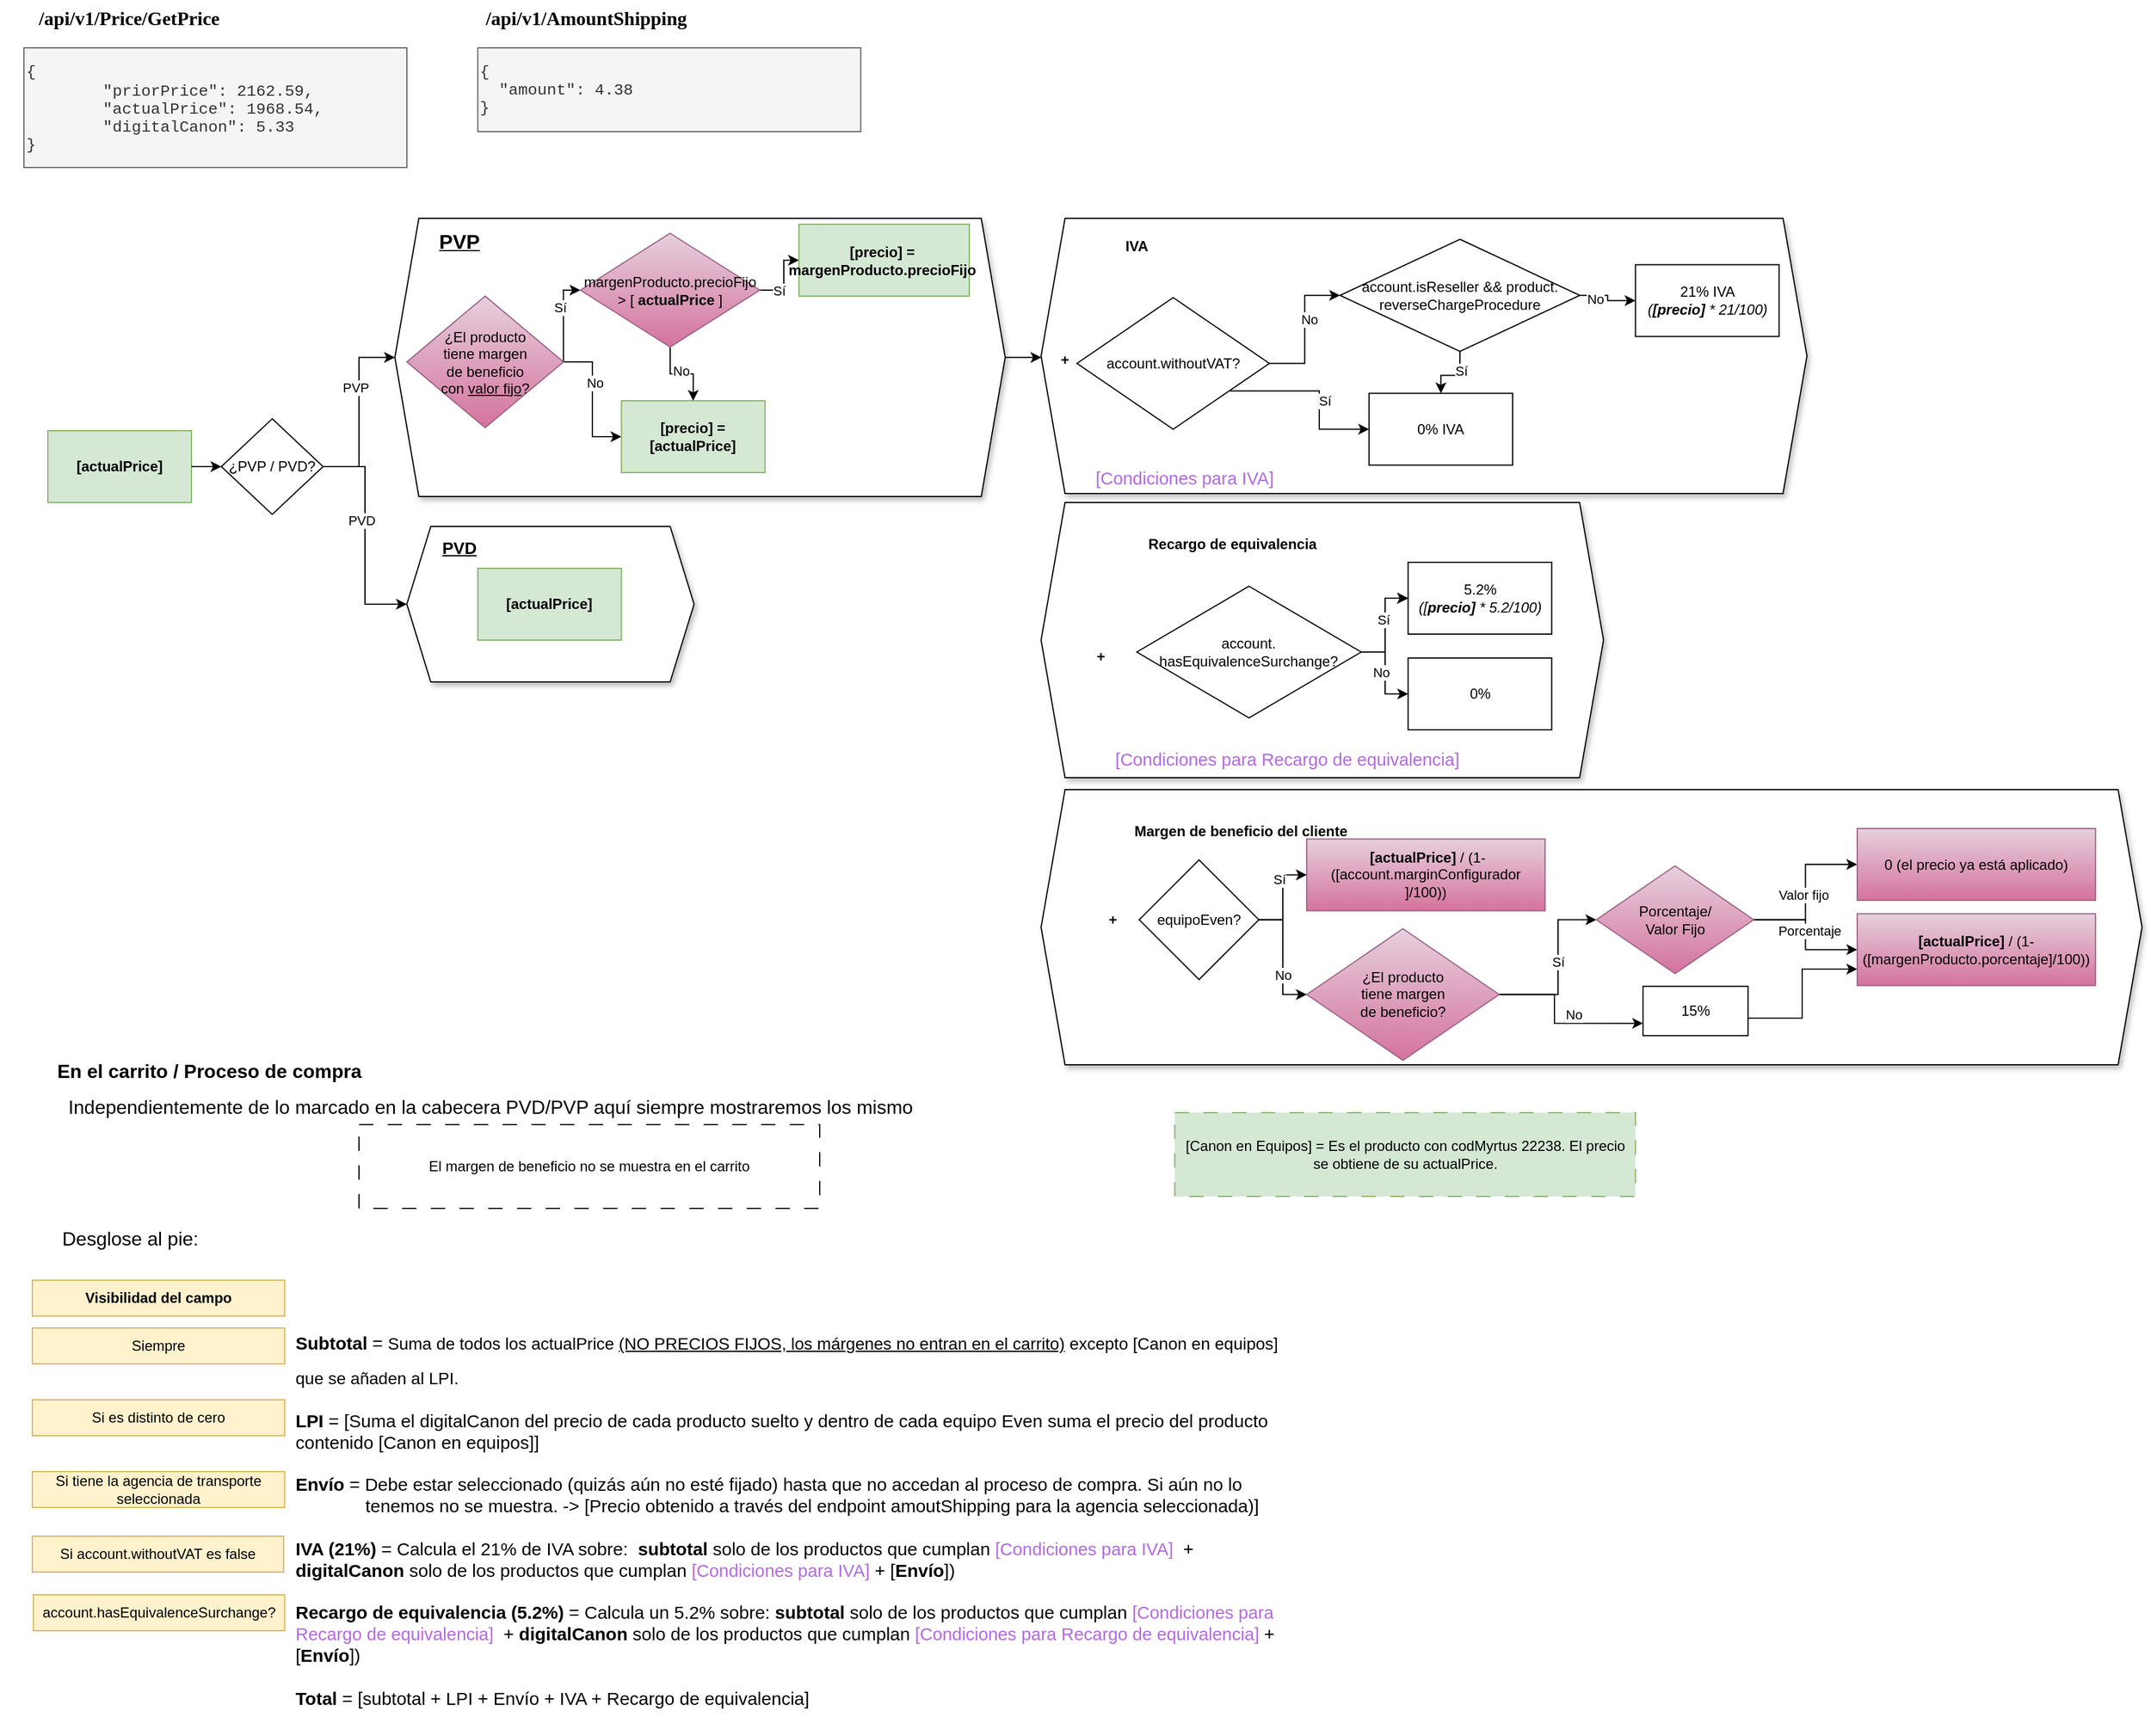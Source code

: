 <mxfile version="24.2.1" type="github">
  <diagram name="Página-1" id="fvp-vQnIGGh9xeoDT4wr">
    <mxGraphModel dx="1434" dy="806" grid="1" gridSize="10" guides="1" tooltips="1" connect="1" arrows="1" fold="1" page="1" pageScale="1" pageWidth="827" pageHeight="1169" math="0" shadow="0">
      <root>
        <mxCell id="0" />
        <mxCell id="1" parent="0" />
        <mxCell id="czyIPTa2PEXbSXycgInY-2" value="" style="shape=hexagon;perimeter=hexagonPerimeter2;whiteSpace=wrap;html=1;fixedSize=1;shadow=1;" vertex="1" parent="1">
          <mxGeometry x="870" y="700" width="920" height="230" as="geometry" />
        </mxCell>
        <mxCell id="czyIPTa2PEXbSXycgInY-1" value="" style="shape=hexagon;perimeter=hexagonPerimeter2;whiteSpace=wrap;html=1;fixedSize=1;shadow=1;" vertex="1" parent="1">
          <mxGeometry x="870" y="460" width="470" height="230" as="geometry" />
        </mxCell>
        <mxCell id="DRrjUMENBPjv4pgYB6PE-92" style="edgeStyle=orthogonalEdgeStyle;rounded=0;orthogonalLoop=1;jettySize=auto;html=1;" parent="1" source="DRrjUMENBPjv4pgYB6PE-76" target="DRrjUMENBPjv4pgYB6PE-12" edge="1">
          <mxGeometry relative="1" as="geometry">
            <Array as="points">
              <mxPoint x="935" y="339" />
              <mxPoint x="935" y="340" />
            </Array>
          </mxGeometry>
        </mxCell>
        <mxCell id="DRrjUMENBPjv4pgYB6PE-76" value="" style="shape=hexagon;perimeter=hexagonPerimeter2;whiteSpace=wrap;html=1;fixedSize=1;shadow=1;" parent="1" vertex="1">
          <mxGeometry x="330" y="222.5" width="510" height="232.5" as="geometry" />
        </mxCell>
        <mxCell id="DRrjUMENBPjv4pgYB6PE-1" value="&lt;p style=&quot;margin:0cm;line-height:normal;mso-layout-grid-align:&lt;br/&gt;none;text-autospace:none&quot; class=&quot;MsoNormal&quot;&gt;&lt;font face=&quot;Courier New&quot;&gt;&lt;span style=&quot;font-size: 13.333px;&quot;&gt;{&lt;/span&gt;&lt;/font&gt;&lt;/p&gt;&lt;p style=&quot;margin:0cm;line-height:normal;mso-layout-grid-align:&lt;br/&gt;none;text-autospace:none&quot; class=&quot;MsoNormal&quot;&gt;&lt;font face=&quot;Courier New&quot;&gt;&lt;span style=&quot;font-size: 13.333px; white-space: normal;&quot;&gt;&lt;span style=&quot;white-space:pre&quot;&gt;&#x9;&lt;/span&gt;&quot;priorPrice&quot;:&amp;nbsp;&lt;/span&gt;&lt;/font&gt;&lt;span style=&quot;background-color: initial; font-size: 13.333px;&quot;&gt;&lt;font face=&quot;Courier New&quot;&gt;2162.59&lt;/font&gt;&lt;/span&gt;&lt;span style=&quot;background-color: initial; font-size: 13.333px; font-family: &amp;quot;Courier New&amp;quot;;&quot;&gt;,&lt;/span&gt;&lt;/p&gt;&lt;p style=&quot;margin:0cm;line-height:normal;mso-layout-grid-align:&lt;br/&gt;none;text-autospace:none&quot; class=&quot;MsoNormal&quot;&gt;&lt;font face=&quot;Courier New&quot;&gt;&lt;span style=&quot;font-size: 13.333px; white-space: normal;&quot;&gt;&lt;span style=&quot;white-space:pre&quot;&gt;&#x9;&lt;/span&gt;&quot;actualPrice&quot;: 1968.54,&lt;/span&gt;&lt;/font&gt;&lt;/p&gt;&lt;p style=&quot;margin:0cm;line-height:normal;mso-layout-grid-align:&lt;br/&gt;none;text-autospace:none&quot; class=&quot;MsoNormal&quot;&gt;&lt;font face=&quot;Courier New&quot;&gt;&lt;span style=&quot;font-size: 13.333px; white-space: normal;&quot;&gt;&lt;span style=&quot;white-space:pre&quot;&gt;&#x9;&lt;/span&gt;&quot;digitalCanon&quot;: 5.33&lt;/span&gt;&lt;/font&gt;&lt;/p&gt;&lt;p style=&quot;margin:0cm;line-height:normal;mso-layout-grid-align:&lt;br/&gt;none;text-autospace:none&quot; class=&quot;MsoNormal&quot;&gt;&lt;font face=&quot;Courier New&quot;&gt;&lt;span style=&quot;font-size: 13.333px;&quot;&gt;}&lt;/span&gt;&lt;/font&gt;&lt;/p&gt;" style="text;html=1;align=left;verticalAlign=middle;whiteSpace=wrap;rounded=0;fillColor=#f5f5f5;fontColor=#333333;strokeColor=#666666;" parent="1" vertex="1">
          <mxGeometry x="20" y="80" width="320" height="100" as="geometry" />
        </mxCell>
        <mxCell id="DRrjUMENBPjv4pgYB6PE-4" value="&lt;span style=&quot;font-size:12.0pt;mso-bidi-font-size:11.0pt;&lt;br/&gt;line-height:150%;font-family:Muli;mso-ascii-theme-font:minor-latin;mso-fareast-font-family:&lt;br/&gt;Muli;mso-fareast-theme-font:minor-latin;mso-hansi-theme-font:minor-latin;&lt;br/&gt;mso-bidi-font-family:&amp;quot;Times New Roman&amp;quot;;mso-bidi-theme-font:minor-bidi;&lt;br/&gt;color:#323030;mso-themecolor:accent5;mso-themeshade:191;mso-ansi-language:ES;&lt;br/&gt;mso-fareast-language:EN-US;mso-bidi-language:AR-SA&quot;&gt;&lt;b&gt;/api/v1/Price/GetPrice&lt;/b&gt;&amp;nbsp;&lt;/span&gt;" style="text;html=1;align=center;verticalAlign=middle;whiteSpace=wrap;rounded=0;" parent="1" vertex="1">
          <mxGeometry y="40" width="220" height="30" as="geometry" />
        </mxCell>
        <mxCell id="DRrjUMENBPjv4pgYB6PE-5" value="&lt;b&gt;[actualPrice]&lt;/b&gt;" style="rounded=0;whiteSpace=wrap;html=1;fillColor=#d5e8d4;strokeColor=#82b366;" parent="1" vertex="1">
          <mxGeometry x="40" y="400" width="120" height="60" as="geometry" />
        </mxCell>
        <mxCell id="DRrjUMENBPjv4pgYB6PE-6" style="edgeStyle=orthogonalEdgeStyle;rounded=0;orthogonalLoop=1;jettySize=auto;html=1;entryX=0;entryY=0.5;entryDx=0;entryDy=0;" parent="1" source="DRrjUMENBPjv4pgYB6PE-10" target="DRrjUMENBPjv4pgYB6PE-76" edge="1">
          <mxGeometry relative="1" as="geometry">
            <mxPoint x="290" y="300" as="targetPoint" />
          </mxGeometry>
        </mxCell>
        <mxCell id="DRrjUMENBPjv4pgYB6PE-7" value="PVP" style="edgeLabel;html=1;align=center;verticalAlign=middle;resizable=0;points=[];" parent="DRrjUMENBPjv4pgYB6PE-6" vertex="1" connectable="0">
          <mxGeometry x="0.257" y="3" relative="1" as="geometry">
            <mxPoint y="-1" as="offset" />
          </mxGeometry>
        </mxCell>
        <mxCell id="DRrjUMENBPjv4pgYB6PE-8" style="edgeStyle=orthogonalEdgeStyle;rounded=0;orthogonalLoop=1;jettySize=auto;html=1;entryX=0;entryY=0.5;entryDx=0;entryDy=0;" parent="1" source="DRrjUMENBPjv4pgYB6PE-10" target="DRrjUMENBPjv4pgYB6PE-14" edge="1">
          <mxGeometry relative="1" as="geometry">
            <mxPoint x="435" y="544.5" as="targetPoint" />
          </mxGeometry>
        </mxCell>
        <mxCell id="DRrjUMENBPjv4pgYB6PE-9" value="PVD" style="edgeLabel;html=1;align=center;verticalAlign=middle;resizable=0;points=[];" parent="DRrjUMENBPjv4pgYB6PE-8" vertex="1" connectable="0">
          <mxGeometry x="-0.125" y="-3" relative="1" as="geometry">
            <mxPoint y="-1" as="offset" />
          </mxGeometry>
        </mxCell>
        <mxCell id="DRrjUMENBPjv4pgYB6PE-10" value="¿PVP / PVD?" style="rhombus;whiteSpace=wrap;html=1;" parent="1" vertex="1">
          <mxGeometry x="185" y="390" width="85" height="80" as="geometry" />
        </mxCell>
        <mxCell id="DRrjUMENBPjv4pgYB6PE-11" style="edgeStyle=orthogonalEdgeStyle;rounded=0;orthogonalLoop=1;jettySize=auto;html=1;entryX=0;entryY=0.5;entryDx=0;entryDy=0;" parent="1" source="DRrjUMENBPjv4pgYB6PE-5" target="DRrjUMENBPjv4pgYB6PE-10" edge="1">
          <mxGeometry relative="1" as="geometry">
            <mxPoint x="310" y="440" as="targetPoint" />
            <Array as="points" />
          </mxGeometry>
        </mxCell>
        <mxCell id="DRrjUMENBPjv4pgYB6PE-12" value="" style="shape=hexagon;perimeter=hexagonPerimeter2;whiteSpace=wrap;html=1;fixedSize=1;shadow=1;" parent="1" vertex="1">
          <mxGeometry x="870" y="222.5" width="640" height="230" as="geometry" />
        </mxCell>
        <mxCell id="DRrjUMENBPjv4pgYB6PE-13" value="&lt;b&gt;&lt;font style=&quot;font-size: 17px;&quot;&gt;&lt;u&gt;PVP&lt;/u&gt;&lt;/font&gt;&lt;/b&gt;" style="text;html=1;strokeColor=none;fillColor=none;align=center;verticalAlign=middle;whiteSpace=wrap;rounded=0;" parent="1" vertex="1">
          <mxGeometry x="354.0" y="227.5" width="60" height="30" as="geometry" />
        </mxCell>
        <mxCell id="DRrjUMENBPjv4pgYB6PE-14" value="" style="shape=hexagon;perimeter=hexagonPerimeter2;whiteSpace=wrap;html=1;fixedSize=1;shadow=1;" parent="1" vertex="1">
          <mxGeometry x="340" y="480" width="240" height="130" as="geometry" />
        </mxCell>
        <mxCell id="DRrjUMENBPjv4pgYB6PE-16" value="&lt;b&gt;[actualPrice]&lt;/b&gt;" style="rounded=0;whiteSpace=wrap;html=1;fillColor=#d5e8d4;strokeColor=#82b366;" parent="1" vertex="1">
          <mxGeometry x="399.29" y="515" width="120" height="60" as="geometry" />
        </mxCell>
        <mxCell id="DRrjUMENBPjv4pgYB6PE-17" style="edgeStyle=orthogonalEdgeStyle;rounded=0;orthogonalLoop=1;jettySize=auto;html=1;entryX=0;entryY=0.75;entryDx=0;entryDy=0;" parent="1" source="DRrjUMENBPjv4pgYB6PE-21" target="DRrjUMENBPjv4pgYB6PE-50" edge="1">
          <mxGeometry relative="1" as="geometry">
            <mxPoint x="1362" y="903.75" as="targetPoint" />
            <Array as="points">
              <mxPoint x="1299" y="871" />
              <mxPoint x="1299" y="895" />
            </Array>
          </mxGeometry>
        </mxCell>
        <mxCell id="DRrjUMENBPjv4pgYB6PE-18" value="No" style="edgeLabel;html=1;align=center;verticalAlign=middle;resizable=0;points=[];" parent="DRrjUMENBPjv4pgYB6PE-17" vertex="1" connectable="0">
          <mxGeometry x="-0.033" y="3" relative="1" as="geometry">
            <mxPoint x="13" y="-7" as="offset" />
          </mxGeometry>
        </mxCell>
        <mxCell id="DRrjUMENBPjv4pgYB6PE-19" style="edgeStyle=orthogonalEdgeStyle;rounded=0;orthogonalLoop=1;jettySize=auto;html=1;exitX=1;exitY=0.5;exitDx=0;exitDy=0;entryX=0;entryY=0.5;entryDx=0;entryDy=0;" parent="1" source="DRrjUMENBPjv4pgYB6PE-21" target="DRrjUMENBPjv4pgYB6PE-56" edge="1">
          <mxGeometry relative="1" as="geometry">
            <Array as="points">
              <mxPoint x="1302" y="871" />
              <mxPoint x="1302" y="809" />
            </Array>
          </mxGeometry>
        </mxCell>
        <mxCell id="DRrjUMENBPjv4pgYB6PE-20" value="Sí" style="edgeLabel;html=1;align=center;verticalAlign=middle;resizable=0;points=[];" parent="DRrjUMENBPjv4pgYB6PE-19" vertex="1" connectable="0">
          <mxGeometry x="-0.229" relative="1" as="geometry">
            <mxPoint y="-21" as="offset" />
          </mxGeometry>
        </mxCell>
        <mxCell id="DRrjUMENBPjv4pgYB6PE-21" value="¿El producto&lt;br&gt;tiene margen &lt;br&gt;de beneficio?" style="rhombus;whiteSpace=wrap;html=1;fillColor=#e6d0de;gradientColor=#d5739d;strokeColor=#996185;" parent="1" vertex="1">
          <mxGeometry x="1092" y="816.25" width="160.77" height="110" as="geometry" />
        </mxCell>
        <mxCell id="DRrjUMENBPjv4pgYB6PE-24" style="edgeStyle=orthogonalEdgeStyle;rounded=0;orthogonalLoop=1;jettySize=auto;html=1;entryX=0;entryY=0.5;entryDx=0;entryDy=0;exitX=0.796;exitY=0.709;exitDx=0;exitDy=0;exitPerimeter=0;" parent="1" source="DRrjUMENBPjv4pgYB6PE-28" target="DRrjUMENBPjv4pgYB6PE-30" edge="1">
          <mxGeometry relative="1" as="geometry">
            <mxPoint x="1044.85" y="363.75" as="sourcePoint" />
          </mxGeometry>
        </mxCell>
        <mxCell id="DRrjUMENBPjv4pgYB6PE-25" value="Sí" style="edgeLabel;html=1;align=center;verticalAlign=middle;resizable=0;points=[];" parent="DRrjUMENBPjv4pgYB6PE-24" vertex="1" connectable="0">
          <mxGeometry x="0.115" y="4" relative="1" as="geometry">
            <mxPoint as="offset" />
          </mxGeometry>
        </mxCell>
        <mxCell id="DRrjUMENBPjv4pgYB6PE-26" style="edgeStyle=orthogonalEdgeStyle;rounded=0;orthogonalLoop=1;jettySize=auto;html=1;" parent="1" source="DRrjUMENBPjv4pgYB6PE-28" target="DRrjUMENBPjv4pgYB6PE-49" edge="1">
          <mxGeometry relative="1" as="geometry" />
        </mxCell>
        <mxCell id="DRrjUMENBPjv4pgYB6PE-27" value="No" style="edgeLabel;html=1;align=center;verticalAlign=middle;resizable=0;points=[];" parent="DRrjUMENBPjv4pgYB6PE-26" vertex="1" connectable="0">
          <mxGeometry x="0.157" y="-3" relative="1" as="geometry">
            <mxPoint as="offset" />
          </mxGeometry>
        </mxCell>
        <mxCell id="DRrjUMENBPjv4pgYB6PE-28" value="account.withoutVAT?" style="rhombus;whiteSpace=wrap;html=1;" parent="1" vertex="1">
          <mxGeometry x="900" y="288.75" width="160.77" height="110" as="geometry" />
        </mxCell>
        <mxCell id="DRrjUMENBPjv4pgYB6PE-29" value="21% IVA&lt;div&gt;&lt;i&gt;(&lt;b&gt;[precio] &lt;/b&gt;* 21/100)&lt;/i&gt;&lt;/div&gt;" style="whiteSpace=wrap;html=1;" parent="1" vertex="1">
          <mxGeometry x="1366.705" y="261.25" width="120" height="60" as="geometry" />
        </mxCell>
        <mxCell id="DRrjUMENBPjv4pgYB6PE-30" value="0% IVA" style="whiteSpace=wrap;html=1;" parent="1" vertex="1">
          <mxGeometry x="1144.075" y="368.75" width="120" height="60" as="geometry" />
        </mxCell>
        <mxCell id="DRrjUMENBPjv4pgYB6PE-31" value="&lt;b&gt;+&lt;/b&gt;" style="text;html=1;strokeColor=none;fillColor=none;align=center;verticalAlign=middle;whiteSpace=wrap;rounded=0;" parent="1" vertex="1">
          <mxGeometry x="890" y="573.75" width="60" height="30" as="geometry" />
        </mxCell>
        <mxCell id="DRrjUMENBPjv4pgYB6PE-32" value="" style="edgeStyle=orthogonalEdgeStyle;rounded=0;orthogonalLoop=1;jettySize=auto;html=1;" parent="1" source="DRrjUMENBPjv4pgYB6PE-38" target="DRrjUMENBPjv4pgYB6PE-39" edge="1">
          <mxGeometry relative="1" as="geometry" />
        </mxCell>
        <mxCell id="DRrjUMENBPjv4pgYB6PE-33" value="" style="edgeStyle=orthogonalEdgeStyle;rounded=0;orthogonalLoop=1;jettySize=auto;html=1;" parent="1" source="DRrjUMENBPjv4pgYB6PE-38" target="DRrjUMENBPjv4pgYB6PE-39" edge="1">
          <mxGeometry relative="1" as="geometry" />
        </mxCell>
        <mxCell id="DRrjUMENBPjv4pgYB6PE-34" value="" style="edgeStyle=orthogonalEdgeStyle;rounded=0;orthogonalLoop=1;jettySize=auto;html=1;" parent="1" source="DRrjUMENBPjv4pgYB6PE-38" target="DRrjUMENBPjv4pgYB6PE-39" edge="1">
          <mxGeometry relative="1" as="geometry" />
        </mxCell>
        <mxCell id="DRrjUMENBPjv4pgYB6PE-35" value="Sí" style="edgeLabel;html=1;align=center;verticalAlign=middle;resizable=0;points=[];" parent="DRrjUMENBPjv4pgYB6PE-34" vertex="1" connectable="0">
          <mxGeometry x="0.121" y="3" relative="1" as="geometry">
            <mxPoint x="1" as="offset" />
          </mxGeometry>
        </mxCell>
        <mxCell id="DRrjUMENBPjv4pgYB6PE-36" style="edgeStyle=orthogonalEdgeStyle;rounded=0;orthogonalLoop=1;jettySize=auto;html=1;" parent="1" source="DRrjUMENBPjv4pgYB6PE-38" target="DRrjUMENBPjv4pgYB6PE-40" edge="1">
          <mxGeometry relative="1" as="geometry" />
        </mxCell>
        <mxCell id="DRrjUMENBPjv4pgYB6PE-37" value="No" style="edgeLabel;html=1;align=center;verticalAlign=middle;resizable=0;points=[];" parent="DRrjUMENBPjv4pgYB6PE-36" vertex="1" connectable="0">
          <mxGeometry x="-0.02" y="-4" relative="1" as="geometry">
            <mxPoint as="offset" />
          </mxGeometry>
        </mxCell>
        <mxCell id="DRrjUMENBPjv4pgYB6PE-38" value="&lt;font style=&quot;font-size: 12px;&quot;&gt;account.&lt;br&gt;hasEquivalenceSurchange?&lt;/font&gt;" style="rhombus;whiteSpace=wrap;html=1;" parent="1" vertex="1">
          <mxGeometry x="950" y="530" width="187.48" height="110" as="geometry" />
        </mxCell>
        <mxCell id="DRrjUMENBPjv4pgYB6PE-39" value="5.2%&lt;div&gt;&lt;i&gt;([&lt;b&gt;precio] &lt;/b&gt;* 5.2/100)&lt;/i&gt;&lt;br&gt;&lt;/div&gt;" style="whiteSpace=wrap;html=1;" parent="1" vertex="1">
          <mxGeometry x="1176.705" y="510" width="120" height="60" as="geometry" />
        </mxCell>
        <mxCell id="DRrjUMENBPjv4pgYB6PE-40" value="0%" style="whiteSpace=wrap;html=1;" parent="1" vertex="1">
          <mxGeometry x="1176.705" y="590" width="120" height="60" as="geometry" />
        </mxCell>
        <mxCell id="DRrjUMENBPjv4pgYB6PE-41" value="&lt;b&gt;+&lt;/b&gt;" style="text;html=1;strokeColor=none;fillColor=none;align=center;verticalAlign=middle;whiteSpace=wrap;rounded=0;" parent="1" vertex="1">
          <mxGeometry x="900" y="793.75" width="60" height="30" as="geometry" />
        </mxCell>
        <mxCell id="DRrjUMENBPjv4pgYB6PE-42" value="&lt;b&gt;IVA&lt;/b&gt;" style="text;html=1;strokeColor=none;fillColor=none;align=center;verticalAlign=middle;whiteSpace=wrap;rounded=0;" parent="1" vertex="1">
          <mxGeometry x="920" y="231.25" width="60" height="30" as="geometry" />
        </mxCell>
        <mxCell id="DRrjUMENBPjv4pgYB6PE-43" value="&lt;b&gt;Recargo de equivalencia&lt;/b&gt;" style="text;html=1;strokeColor=none;fillColor=none;align=center;verticalAlign=middle;whiteSpace=wrap;rounded=0;" parent="1" vertex="1">
          <mxGeometry x="930" y="480" width="200" height="30" as="geometry" />
        </mxCell>
        <mxCell id="DRrjUMENBPjv4pgYB6PE-45" style="edgeStyle=orthogonalEdgeStyle;rounded=0;orthogonalLoop=1;jettySize=auto;html=1;" parent="1" source="DRrjUMENBPjv4pgYB6PE-49" target="DRrjUMENBPjv4pgYB6PE-30" edge="1">
          <mxGeometry relative="1" as="geometry">
            <mxPoint x="1220" y="358.75" as="targetPoint" />
          </mxGeometry>
        </mxCell>
        <mxCell id="DRrjUMENBPjv4pgYB6PE-46" value="Sí" style="edgeLabel;html=1;align=center;verticalAlign=middle;resizable=0;points=[];" parent="DRrjUMENBPjv4pgYB6PE-45" vertex="1" connectable="0">
          <mxGeometry x="-0.379" y="1" relative="1" as="geometry">
            <mxPoint as="offset" />
          </mxGeometry>
        </mxCell>
        <mxCell id="DRrjUMENBPjv4pgYB6PE-47" style="edgeStyle=orthogonalEdgeStyle;rounded=0;orthogonalLoop=1;jettySize=auto;html=1;entryX=0;entryY=0.5;entryDx=0;entryDy=0;" parent="1" source="DRrjUMENBPjv4pgYB6PE-49" target="DRrjUMENBPjv4pgYB6PE-29" edge="1">
          <mxGeometry relative="1" as="geometry" />
        </mxCell>
        <mxCell id="DRrjUMENBPjv4pgYB6PE-48" value="No" style="edgeLabel;html=1;align=center;verticalAlign=middle;resizable=0;points=[];" parent="DRrjUMENBPjv4pgYB6PE-47" vertex="1" connectable="0">
          <mxGeometry x="-0.546" y="-3" relative="1" as="geometry">
            <mxPoint x="1" as="offset" />
          </mxGeometry>
        </mxCell>
        <mxCell id="DRrjUMENBPjv4pgYB6PE-49" value="account.isReseller &amp;amp;&amp;amp; product.&lt;br&gt;reverseChargeProcedure" style="rhombus;whiteSpace=wrap;html=1;" parent="1" vertex="1">
          <mxGeometry x="1119.8" y="240" width="200.39" height="93.75" as="geometry" />
        </mxCell>
        <mxCell id="DRrjUMENBPjv4pgYB6PE-94" style="edgeStyle=orthogonalEdgeStyle;rounded=0;orthogonalLoop=1;jettySize=auto;html=1;entryX=0;entryY=0.771;entryDx=0;entryDy=0;entryPerimeter=0;" parent="1" source="DRrjUMENBPjv4pgYB6PE-50" target="DRrjUMENBPjv4pgYB6PE-57" edge="1">
          <mxGeometry relative="1" as="geometry">
            <mxPoint x="1532" y="850" as="targetPoint" />
            <Array as="points">
              <mxPoint x="1506" y="891" />
              <mxPoint x="1506" y="850" />
            </Array>
          </mxGeometry>
        </mxCell>
        <mxCell id="DRrjUMENBPjv4pgYB6PE-50" value="15%" style="whiteSpace=wrap;html=1;" parent="1" vertex="1">
          <mxGeometry x="1373" y="864.38" width="87.76" height="41.25" as="geometry" />
        </mxCell>
        <mxCell id="DRrjUMENBPjv4pgYB6PE-51" value="&lt;b&gt;Margen de beneficio del cliente&lt;/b&gt;" style="text;html=1;strokeColor=none;fillColor=none;align=center;verticalAlign=middle;whiteSpace=wrap;rounded=0;" parent="1" vertex="1">
          <mxGeometry x="937.48" y="720" width="200" height="30" as="geometry" />
        </mxCell>
        <mxCell id="DRrjUMENBPjv4pgYB6PE-52" value="" style="edgeStyle=orthogonalEdgeStyle;rounded=0;orthogonalLoop=1;jettySize=auto;html=1;" parent="1" source="DRrjUMENBPjv4pgYB6PE-56" target="DRrjUMENBPjv4pgYB6PE-57" edge="1">
          <mxGeometry relative="1" as="geometry" />
        </mxCell>
        <mxCell id="DRrjUMENBPjv4pgYB6PE-53" value="Porcentaje" style="edgeLabel;html=1;align=center;verticalAlign=middle;resizable=0;points=[];" parent="DRrjUMENBPjv4pgYB6PE-52" vertex="1" connectable="0">
          <mxGeometry x="-0.061" y="3" relative="1" as="geometry">
            <mxPoint as="offset" />
          </mxGeometry>
        </mxCell>
        <mxCell id="DRrjUMENBPjv4pgYB6PE-54" style="edgeStyle=orthogonalEdgeStyle;rounded=0;orthogonalLoop=1;jettySize=auto;html=1;entryX=0;entryY=0.5;entryDx=0;entryDy=0;" parent="1" source="DRrjUMENBPjv4pgYB6PE-56" target="DRrjUMENBPjv4pgYB6PE-58" edge="1">
          <mxGeometry relative="1" as="geometry" />
        </mxCell>
        <mxCell id="DRrjUMENBPjv4pgYB6PE-55" value="Valor fijo" style="edgeLabel;html=1;align=center;verticalAlign=middle;resizable=0;points=[];" parent="DRrjUMENBPjv4pgYB6PE-54" vertex="1" connectable="0">
          <mxGeometry x="-0.028" y="2" relative="1" as="geometry">
            <mxPoint as="offset" />
          </mxGeometry>
        </mxCell>
        <mxCell id="DRrjUMENBPjv4pgYB6PE-56" value="Porcentaje/&lt;br&gt;Valor Fijo" style="rhombus;whiteSpace=wrap;html=1;fillColor=#e6d0de;gradientColor=#d5739d;strokeColor=#996185;" parent="1" vertex="1">
          <mxGeometry x="1333.99" y="763.75" width="131.54" height="90" as="geometry" />
        </mxCell>
        <mxCell id="DRrjUMENBPjv4pgYB6PE-57" value="&lt;b&gt;[actualPrice]&lt;/b&gt; / (1-([margenProducto.porcentaje]/100))" style="whiteSpace=wrap;html=1;fillColor=#e6d0de;strokeColor=#996185;gradientColor=#d5739d;" parent="1" vertex="1">
          <mxGeometry x="1552" y="803.75" width="199.16" height="60" as="geometry" />
        </mxCell>
        <mxCell id="DRrjUMENBPjv4pgYB6PE-58" value="0 (el precio ya está aplicado)" style="whiteSpace=wrap;html=1;fillColor=#e6d0de;strokeColor=#996185;gradientColor=#d5739d;" parent="1" vertex="1">
          <mxGeometry x="1552" y="732.5" width="199.16" height="60" as="geometry" />
        </mxCell>
        <mxCell id="DRrjUMENBPjv4pgYB6PE-59" style="edgeStyle=orthogonalEdgeStyle;rounded=0;orthogonalLoop=1;jettySize=auto;html=1;" parent="1" source="DRrjUMENBPjv4pgYB6PE-63" target="DRrjUMENBPjv4pgYB6PE-64" edge="1">
          <mxGeometry relative="1" as="geometry" />
        </mxCell>
        <mxCell id="DRrjUMENBPjv4pgYB6PE-60" value="Sí" style="edgeLabel;html=1;align=center;verticalAlign=middle;resizable=0;points=[];" parent="DRrjUMENBPjv4pgYB6PE-59" vertex="1" connectable="0">
          <mxGeometry x="0.397" y="3" relative="1" as="geometry">
            <mxPoint as="offset" />
          </mxGeometry>
        </mxCell>
        <mxCell id="DRrjUMENBPjv4pgYB6PE-61" style="edgeStyle=orthogonalEdgeStyle;rounded=0;orthogonalLoop=1;jettySize=auto;html=1;entryX=0;entryY=0.5;entryDx=0;entryDy=0;" parent="1" source="DRrjUMENBPjv4pgYB6PE-63" target="DRrjUMENBPjv4pgYB6PE-21" edge="1">
          <mxGeometry relative="1" as="geometry" />
        </mxCell>
        <mxCell id="DRrjUMENBPjv4pgYB6PE-62" value="No" style="edgeLabel;html=1;align=center;verticalAlign=middle;resizable=0;points=[];" parent="DRrjUMENBPjv4pgYB6PE-61" vertex="1" connectable="0">
          <mxGeometry x="0.288" relative="1" as="geometry">
            <mxPoint as="offset" />
          </mxGeometry>
        </mxCell>
        <mxCell id="DRrjUMENBPjv4pgYB6PE-63" value="equipoEven?" style="rhombus;whiteSpace=wrap;html=1;" parent="1" vertex="1">
          <mxGeometry x="952" y="758.75" width="100" height="100" as="geometry" />
        </mxCell>
        <mxCell id="DRrjUMENBPjv4pgYB6PE-64" value="&lt;b&gt;&amp;nbsp;[actualPrice]&lt;/b&gt; / (1-([account.marginConfigurador&lt;br&gt;]/100))" style="whiteSpace=wrap;html=1;fillColor=#e6d0de;strokeColor=#996185;gradientColor=#d5739d;" parent="1" vertex="1">
          <mxGeometry x="1092" y="741.25" width="199.16" height="60" as="geometry" />
        </mxCell>
        <mxCell id="DRrjUMENBPjv4pgYB6PE-78" value="&lt;b&gt;&lt;u&gt;&lt;font style=&quot;font-size: 14px;&quot;&gt;PVD&lt;/font&gt;&lt;/u&gt;&lt;/b&gt;" style="text;html=1;strokeColor=none;fillColor=none;align=center;verticalAlign=middle;whiteSpace=wrap;rounded=0;" parent="1" vertex="1">
          <mxGeometry x="354" y="482.5" width="60" height="30" as="geometry" />
        </mxCell>
        <mxCell id="DRrjUMENBPjv4pgYB6PE-79" value="&lt;b&gt;[precio] = [actualPrice]&lt;/b&gt;" style="rounded=0;whiteSpace=wrap;html=1;fillColor=#d5e8d4;strokeColor=#82b366;" parent="1" vertex="1">
          <mxGeometry x="519.29" y="375" width="120" height="60" as="geometry" />
        </mxCell>
        <mxCell id="DRrjUMENBPjv4pgYB6PE-81" style="edgeStyle=orthogonalEdgeStyle;rounded=0;orthogonalLoop=1;jettySize=auto;html=1;exitX=1;exitY=0.5;exitDx=0;exitDy=0;entryX=0;entryY=0.5;entryDx=0;entryDy=0;" parent="1" source="DRrjUMENBPjv4pgYB6PE-85" target="DRrjUMENBPjv4pgYB6PE-90" edge="1">
          <mxGeometry relative="1" as="geometry">
            <Array as="points">
              <mxPoint x="471" y="283" />
            </Array>
          </mxGeometry>
        </mxCell>
        <mxCell id="DRrjUMENBPjv4pgYB6PE-82" value="Sí" style="edgeLabel;html=1;align=center;verticalAlign=middle;resizable=0;points=[];" parent="DRrjUMENBPjv4pgYB6PE-81" vertex="1" connectable="0">
          <mxGeometry x="0.25" y="3" relative="1" as="geometry">
            <mxPoint y="1" as="offset" />
          </mxGeometry>
        </mxCell>
        <mxCell id="DRrjUMENBPjv4pgYB6PE-83" style="edgeStyle=orthogonalEdgeStyle;rounded=0;orthogonalLoop=1;jettySize=auto;html=1;exitX=1;exitY=0.5;exitDx=0;exitDy=0;" parent="1" source="DRrjUMENBPjv4pgYB6PE-85" target="DRrjUMENBPjv4pgYB6PE-79" edge="1">
          <mxGeometry relative="1" as="geometry" />
        </mxCell>
        <mxCell id="DRrjUMENBPjv4pgYB6PE-84" value="No" style="edgeLabel;html=1;align=center;verticalAlign=middle;resizable=0;points=[];" parent="DRrjUMENBPjv4pgYB6PE-83" vertex="1" connectable="0">
          <mxGeometry x="-0.262" y="2" relative="1" as="geometry">
            <mxPoint as="offset" />
          </mxGeometry>
        </mxCell>
        <mxCell id="DRrjUMENBPjv4pgYB6PE-85" value="¿El producto&lt;br&gt;tiene margen &lt;br&gt;de beneficio &lt;br&gt;con &lt;u&gt;valor fijo&lt;/u&gt;?" style="rhombus;whiteSpace=wrap;html=1;fillColor=#e6d0de;gradientColor=#d5739d;strokeColor=#996185;" parent="1" vertex="1">
          <mxGeometry x="340" y="287.5" width="130.84" height="110" as="geometry" />
        </mxCell>
        <mxCell id="DRrjUMENBPjv4pgYB6PE-86" style="edgeStyle=orthogonalEdgeStyle;rounded=0;orthogonalLoop=1;jettySize=auto;html=1;entryX=0;entryY=0.5;entryDx=0;entryDy=0;" parent="1" source="DRrjUMENBPjv4pgYB6PE-90" target="DRrjUMENBPjv4pgYB6PE-91" edge="1">
          <mxGeometry relative="1" as="geometry" />
        </mxCell>
        <mxCell id="DRrjUMENBPjv4pgYB6PE-87" value="Sí" style="edgeLabel;html=1;align=center;verticalAlign=middle;resizable=0;points=[];" parent="DRrjUMENBPjv4pgYB6PE-86" vertex="1" connectable="0">
          <mxGeometry x="-0.298" y="4" relative="1" as="geometry">
            <mxPoint y="1" as="offset" />
          </mxGeometry>
        </mxCell>
        <mxCell id="DRrjUMENBPjv4pgYB6PE-88" style="edgeStyle=orthogonalEdgeStyle;rounded=0;orthogonalLoop=1;jettySize=auto;html=1;entryX=0.5;entryY=0;entryDx=0;entryDy=0;" parent="1" source="DRrjUMENBPjv4pgYB6PE-90" target="DRrjUMENBPjv4pgYB6PE-79" edge="1">
          <mxGeometry relative="1" as="geometry" />
        </mxCell>
        <mxCell id="DRrjUMENBPjv4pgYB6PE-89" value="No" style="edgeLabel;html=1;align=center;verticalAlign=middle;resizable=0;points=[];" parent="DRrjUMENBPjv4pgYB6PE-88" vertex="1" connectable="0">
          <mxGeometry x="-0.024" y="4" relative="1" as="geometry">
            <mxPoint y="1" as="offset" />
          </mxGeometry>
        </mxCell>
        <mxCell id="DRrjUMENBPjv4pgYB6PE-90" value="margenProducto.precioFijo &amp;gt; [&lt;b&gt;&amp;nbsp;actualPrice&lt;/b&gt;&amp;nbsp;]" style="rhombus;whiteSpace=wrap;html=1;fillColor=#e6d0de;gradientColor=#d5739d;strokeColor=#996185;" parent="1" vertex="1">
          <mxGeometry x="485.06" y="235" width="149.87" height="95" as="geometry" />
        </mxCell>
        <mxCell id="DRrjUMENBPjv4pgYB6PE-91" value="&lt;b&gt;[precio] =&amp;nbsp;&lt;br&gt;margenProducto.precioFijo&amp;nbsp;&lt;/b&gt;" style="rounded=0;whiteSpace=wrap;html=1;fillColor=#d5e8d4;strokeColor=#82b366;" parent="1" vertex="1">
          <mxGeometry x="667.63" y="227.5" width="142.37" height="60" as="geometry" />
        </mxCell>
        <mxCell id="DRrjUMENBPjv4pgYB6PE-93" value="&lt;b&gt;+&lt;/b&gt;" style="text;html=1;strokeColor=none;fillColor=none;align=center;verticalAlign=middle;whiteSpace=wrap;rounded=0;" parent="1" vertex="1">
          <mxGeometry x="860" y="326.25" width="60" height="30" as="geometry" />
        </mxCell>
        <mxCell id="czyIPTa2PEXbSXycgInY-4" value="En el carrito / Proceso de compra" style="text;html=1;align=center;verticalAlign=middle;whiteSpace=wrap;rounded=0;fontStyle=1;fontSize=16;" vertex="1" parent="1">
          <mxGeometry x="20" y="920" width="310" height="30" as="geometry" />
        </mxCell>
        <mxCell id="czyIPTa2PEXbSXycgInY-5" value="El margen de beneficio no se muestra en el carrito" style="whiteSpace=wrap;html=1;dashed=1;dashPattern=12 12;" vertex="1" parent="1">
          <mxGeometry x="300" y="980" width="385" height="70" as="geometry" />
        </mxCell>
        <mxCell id="czyIPTa2PEXbSXycgInY-6" value="&lt;h1&gt;&lt;font style=&quot;font-size: 15px;&quot;&gt;Subtotal &lt;span style=&quot;font-weight: normal;&quot;&gt;=&lt;/span&gt;&amp;nbsp;&lt;/font&gt;&lt;span style=&quot;font-weight: normal;&quot;&gt;&lt;font style=&quot;font-size: 14px;&quot;&gt;Suma de todos los actualPrice &lt;u&gt;(NO PRECIOS FIJOS, los márgenes no entran en el carrito)&lt;/u&gt; excepto [Canon en equipos] que se añaden al LPI.&lt;/font&gt;&lt;/span&gt;&lt;/h1&gt;&lt;div style=&quot;line-height: 132%;&quot;&gt;&lt;font style=&quot;font-size: 15px;&quot;&gt;&lt;b&gt;LPI &lt;/b&gt;&lt;/font&gt;&lt;font style=&quot;font-size: 15px; font-weight: normal;&quot;&gt;= [Suma el digitalCanon del precio de cada producto suelto y dentro de cada equipo Even suma el precio del producto contenido [Canon en equipos]]&lt;/font&gt;&lt;/div&gt;&lt;div style=&quot;line-height: 132%;&quot;&gt;&lt;font style=&quot;font-size: 15px; font-weight: normal;&quot;&gt;&lt;br&gt;&lt;/font&gt;&lt;/div&gt;&lt;div style=&quot;line-height: 132%;&quot;&gt;&lt;font style=&quot;font-size: 15px;&quot;&gt;&lt;b&gt;Envío&lt;/b&gt;&lt;/font&gt;&lt;font style=&quot;font-size: 15px; font-weight: normal;&quot;&gt; = Debe estar seleccionado (quizás aún no esté fijado) hasta que no accedan al proceso de compra. Si aún no lo &lt;span style=&quot;white-space: pre;&quot;&gt;&#x9;&lt;/span&gt;&amp;nbsp; &amp;nbsp; &amp;nbsp; &amp;nbsp; &amp;nbsp; &amp;nbsp; &amp;nbsp; &amp;nbsp; &amp;nbsp; &amp;nbsp; tenemos no se muestra. -&amp;gt; [Precio obtenido a través del endpoint amoutShipping para la agencia seleccionada)]&lt;/font&gt;&lt;/div&gt;&lt;div style=&quot;line-height: 132%;&quot;&gt;&lt;font style=&quot;font-size: 15px; font-weight: normal;&quot;&gt;&lt;br&gt;&lt;/font&gt;&lt;/div&gt;&lt;div style=&quot;line-height: 132%;&quot;&gt;&lt;font style=&quot;font-size: 15px;&quot;&gt;&lt;b&gt;IVA (21%)&lt;/b&gt;&lt;/font&gt;&lt;font style=&quot;font-size: 15px; font-weight: normal;&quot;&gt; = Calcula el 21% de IVA sobre:&amp;nbsp; &lt;/font&gt;&lt;font style=&quot;font-size: 15px;&quot;&gt;&lt;b&gt;subtotal&amp;nbsp;&lt;/b&gt;&lt;/font&gt;&lt;font style=&quot;background-color: initial; font-size: 15px;&quot;&gt;solo de los productos que cumplan&amp;nbsp;&lt;/font&gt;&lt;span style=&quot;background-color: rgb(255, 255, 255); color: rgb(179, 106, 226); font-family: Aptos, sans-serif; font-size: 14.667px;&quot;&gt;[Condiciones para IVA]&lt;/span&gt;&lt;font style=&quot;background-color: initial; font-size: 15px;&quot;&gt;&amp;nbsp; + &lt;/font&gt;&lt;font style=&quot;background-color: initial; font-size: 15px;&quot;&gt;&lt;b&gt;digitalCanon &lt;/b&gt;&lt;/font&gt;&lt;font style=&quot;background-color: initial; font-size: 15px;&quot;&gt;solo de los productos que cumplan&amp;nbsp;&lt;/font&gt;&lt;span style=&quot;background-color: rgb(255, 255, 255); color: rgb(179, 106, 226); font-family: Aptos, sans-serif; font-size: 14.667px;&quot;&gt;[Condiciones para IVA]&lt;/span&gt;&lt;span style=&quot;background-color: initial; font-size: 15px;&quot;&gt;&amp;nbsp;+ [&lt;b&gt;Envío&lt;/b&gt;])&amp;nbsp;&lt;/span&gt;&lt;/div&gt;&lt;div style=&quot;line-height: 132%;&quot;&gt;&lt;font style=&quot;font-size: 15px; font-weight: normal;&quot;&gt;&lt;br&gt;&lt;/font&gt;&lt;/div&gt;&lt;div style=&quot;line-height: 132%;&quot;&gt;&lt;font style=&quot;font-size: 15px;&quot;&gt;&lt;b&gt;Recargo de equivalencia (5.2%)&lt;/b&gt; = Calcula un 5.2% sobre:&lt;/font&gt;&lt;font style=&quot;background-color: initial; font-size: 15px;&quot;&gt;&amp;nbsp;&lt;/font&gt;&lt;font style=&quot;background-color: initial; font-size: 15px;&quot;&gt;&lt;b&gt;subtotal&amp;nbsp;&lt;/b&gt;&lt;/font&gt;&lt;font style=&quot;background-color: initial; font-size: 15px;&quot;&gt;solo de los productos que cumplan&amp;nbsp;&lt;/font&gt;&lt;font style=&quot;background-color: initial; font-size: 15px;&quot;&gt;&lt;span style=&quot;color: rgb(179, 106, 226); font-family: Aptos, sans-serif; font-size: 14.667px; background-color: rgb(255, 255, 255);&quot;&gt;[Condiciones para Recargo de equivalencia]&lt;/span&gt;&amp;nbsp; +&amp;nbsp;&lt;/font&gt;&lt;font style=&quot;background-color: initial; font-size: 15px;&quot;&gt;&lt;b&gt;digitalCanon&amp;nbsp;&lt;/b&gt;&lt;/font&gt;&lt;font style=&quot;background-color: initial; font-size: 15px;&quot;&gt;solo de los productos que cumplan&amp;nbsp;&lt;/font&gt;&lt;span style=&quot;color: rgb(179, 106, 226); font-family: Aptos, sans-serif; font-size: 14.667px; background-color: rgb(255, 255, 255);&quot;&gt;[Condiciones para Recargo de equivalencia]&lt;/span&gt;&lt;span style=&quot;background-color: initial; font-size: 15px;&quot;&gt;&amp;nbsp;+ [&lt;b&gt;Envío&lt;/b&gt;])&amp;nbsp;&lt;/span&gt;&lt;/div&gt;&lt;div style=&quot;line-height: 132%;&quot;&gt;&lt;font style=&quot;font-size: 15px;&quot;&gt;&lt;br&gt;&lt;/font&gt;&lt;/div&gt;&lt;div style=&quot;line-height: 132%;&quot;&gt;&lt;font style=&quot;font-size: 15px;&quot;&gt;&lt;b&gt;Total &lt;/b&gt;= [subtotal + LPI + Envío + IVA + Recargo de equivalencia]&lt;/font&gt;&lt;/div&gt;" style="text;html=1;strokeColor=none;fillColor=none;spacing=5;spacingTop=-20;whiteSpace=wrap;overflow=hidden;rounded=0;" vertex="1" parent="1">
          <mxGeometry x="241.72" y="1140" width="830.71" height="350" as="geometry" />
        </mxCell>
        <mxCell id="czyIPTa2PEXbSXycgInY-8" value="account.hasEquivalenceSurchange?" style="text;html=1;strokeColor=#d6b656;fillColor=#fff2cc;align=center;verticalAlign=middle;whiteSpace=wrap;rounded=0;" vertex="1" parent="1">
          <mxGeometry x="27.88" y="1373" width="210" height="30" as="geometry" />
        </mxCell>
        <mxCell id="czyIPTa2PEXbSXycgInY-9" value="Si account.withoutVAT es false" style="text;html=1;strokeColor=#d6b656;fillColor=#fff2cc;align=center;verticalAlign=middle;whiteSpace=wrap;rounded=0;" vertex="1" parent="1">
          <mxGeometry x="27.04" y="1324" width="210" height="30" as="geometry" />
        </mxCell>
        <mxCell id="czyIPTa2PEXbSXycgInY-10" value="Si tiene la agencia de transporte seleccionada" style="text;html=1;strokeColor=#d6b656;fillColor=#fff2cc;align=center;verticalAlign=middle;whiteSpace=wrap;rounded=0;" vertex="1" parent="1">
          <mxGeometry x="27.04" y="1270" width="210.84" height="30" as="geometry" />
        </mxCell>
        <mxCell id="czyIPTa2PEXbSXycgInY-12" value="&lt;span style=&quot;font-weight: normal;&quot;&gt;Independientemente de lo marcado en la cabecera PVD/PVP aquí siempre mostraremos los mismo&lt;/span&gt;" style="text;html=1;align=center;verticalAlign=middle;whiteSpace=wrap;rounded=0;fontStyle=1;fontSize=16;" vertex="1" parent="1">
          <mxGeometry x="40" y="950" width="740" height="30" as="geometry" />
        </mxCell>
        <mxCell id="czyIPTa2PEXbSXycgInY-13" value="&lt;span style=&quot;font-weight: normal;&quot;&gt;Desglose al pie:&lt;/span&gt;" style="text;html=1;align=left;verticalAlign=middle;whiteSpace=wrap;rounded=0;fontStyle=1;fontSize=16;" vertex="1" parent="1">
          <mxGeometry x="50" y="1060" width="740" height="30" as="geometry" />
        </mxCell>
        <mxCell id="czyIPTa2PEXbSXycgInY-14" value="[Canon en Equipos] = Es el producto con codMyrtus 22238. El precio se obtiene de su actualPrice." style="whiteSpace=wrap;html=1;dashed=1;dashPattern=12 12;fillColor=#d5e8d4;strokeColor=#82b366;" vertex="1" parent="1">
          <mxGeometry x="981.71" y="970" width="385" height="70" as="geometry" />
        </mxCell>
        <mxCell id="czyIPTa2PEXbSXycgInY-16" value="&lt;font face=&quot;Muli&quot;&gt;&lt;span style=&quot;font-size: 16px;&quot;&gt;&lt;b&gt;/api/v1/AmountShipping&lt;/b&gt;&lt;/span&gt;&lt;/font&gt;" style="text;html=1;align=center;verticalAlign=middle;whiteSpace=wrap;rounded=0;" vertex="1" parent="1">
          <mxGeometry x="380" y="40" width="220" height="30" as="geometry" />
        </mxCell>
        <mxCell id="czyIPTa2PEXbSXycgInY-17" value="&lt;p style=&quot;margin:0cm;line-height:normal;mso-layout-grid-align:&lt;br/&gt;none;text-autospace:none&quot; class=&quot;MsoNormal&quot;&gt;&lt;span style=&quot;font-size: 13.333px; font-family: &amp;quot;Courier New&amp;quot;; background-color: initial;&quot;&gt;{&lt;/span&gt;&lt;br&gt;&lt;/p&gt;&lt;p style=&quot;margin:0cm;line-height:normal;mso-layout-grid-align:&lt;br/&gt;none;text-autospace:none&quot; class=&quot;MsoNormal&quot;&gt;&lt;font face=&quot;Courier New&quot;&gt;&lt;span style=&quot;font-size: 13.333px;&quot;&gt;&amp;nbsp; &quot;amount&quot;: 4.38&lt;/span&gt;&lt;/font&gt;&lt;/p&gt;&lt;p style=&quot;margin:0cm;line-height:normal;mso-layout-grid-align:&lt;br/&gt;none;text-autospace:none&quot; class=&quot;MsoNormal&quot;&gt;&lt;font face=&quot;Courier New&quot;&gt;&lt;span style=&quot;font-size: 13.333px;&quot;&gt;}&lt;/span&gt;&lt;/font&gt;&lt;/p&gt;" style="text;html=1;align=left;verticalAlign=middle;whiteSpace=wrap;rounded=0;fillColor=#f5f5f5;fontColor=#333333;strokeColor=#666666;" vertex="1" parent="1">
          <mxGeometry x="399.29" y="80" width="320" height="70" as="geometry" />
        </mxCell>
        <mxCell id="czyIPTa2PEXbSXycgInY-18" value="Si es distinto de cero" style="text;html=1;strokeColor=#d6b656;fillColor=#fff2cc;align=center;verticalAlign=middle;whiteSpace=wrap;rounded=0;" vertex="1" parent="1">
          <mxGeometry x="27.04" y="1210" width="210.84" height="30" as="geometry" />
        </mxCell>
        <mxCell id="czyIPTa2PEXbSXycgInY-19" value="&lt;b&gt;Visibilidad del campo&lt;/b&gt;" style="text;html=1;strokeColor=#d6b656;fillColor=#fff2cc;align=center;verticalAlign=middle;whiteSpace=wrap;rounded=0;" vertex="1" parent="1">
          <mxGeometry x="27.04" y="1110" width="210.84" height="30" as="geometry" />
        </mxCell>
        <mxCell id="czyIPTa2PEXbSXycgInY-20" value="Siempre" style="text;html=1;strokeColor=#d6b656;fillColor=#fff2cc;align=center;verticalAlign=middle;whiteSpace=wrap;rounded=0;" vertex="1" parent="1">
          <mxGeometry x="27.04" y="1150" width="210.84" height="30" as="geometry" />
        </mxCell>
        <mxCell id="czyIPTa2PEXbSXycgInY-21" value="&lt;span style=&quot;color: rgb(179, 106, 226); font-family: Aptos, sans-serif; font-size: 14.667px; text-align: left; background-color: rgb(255, 255, 255);&quot;&gt;[Condiciones para IVA]&lt;/span&gt;" style="text;html=1;align=center;verticalAlign=middle;whiteSpace=wrap;rounded=0;" vertex="1" parent="1">
          <mxGeometry x="890" y="425" width="200" height="30" as="geometry" />
        </mxCell>
        <mxCell id="czyIPTa2PEXbSXycgInY-22" value="&lt;span style=&quot;color: rgb(179, 106, 226); font-family: Aptos, sans-serif; font-size: 14.667px; font-style: normal; font-variant-ligatures: normal; font-variant-caps: normal; font-weight: 400; letter-spacing: normal; orphans: 2; text-align: left; text-indent: 0px; text-transform: none; widows: 2; word-spacing: 0px; -webkit-text-stroke-width: 0px; white-space: normal; background-color: rgb(255, 255, 255); text-decoration-thickness: initial; text-decoration-style: initial; text-decoration-color: initial; display: inline !important; float: none;&quot;&gt;[Condiciones para Recargo de equivalencia]&lt;/span&gt;" style="text;whiteSpace=wrap;html=1;" vertex="1" parent="1">
          <mxGeometry x="930" y="660" width="320" height="40" as="geometry" />
        </mxCell>
      </root>
    </mxGraphModel>
  </diagram>
</mxfile>
